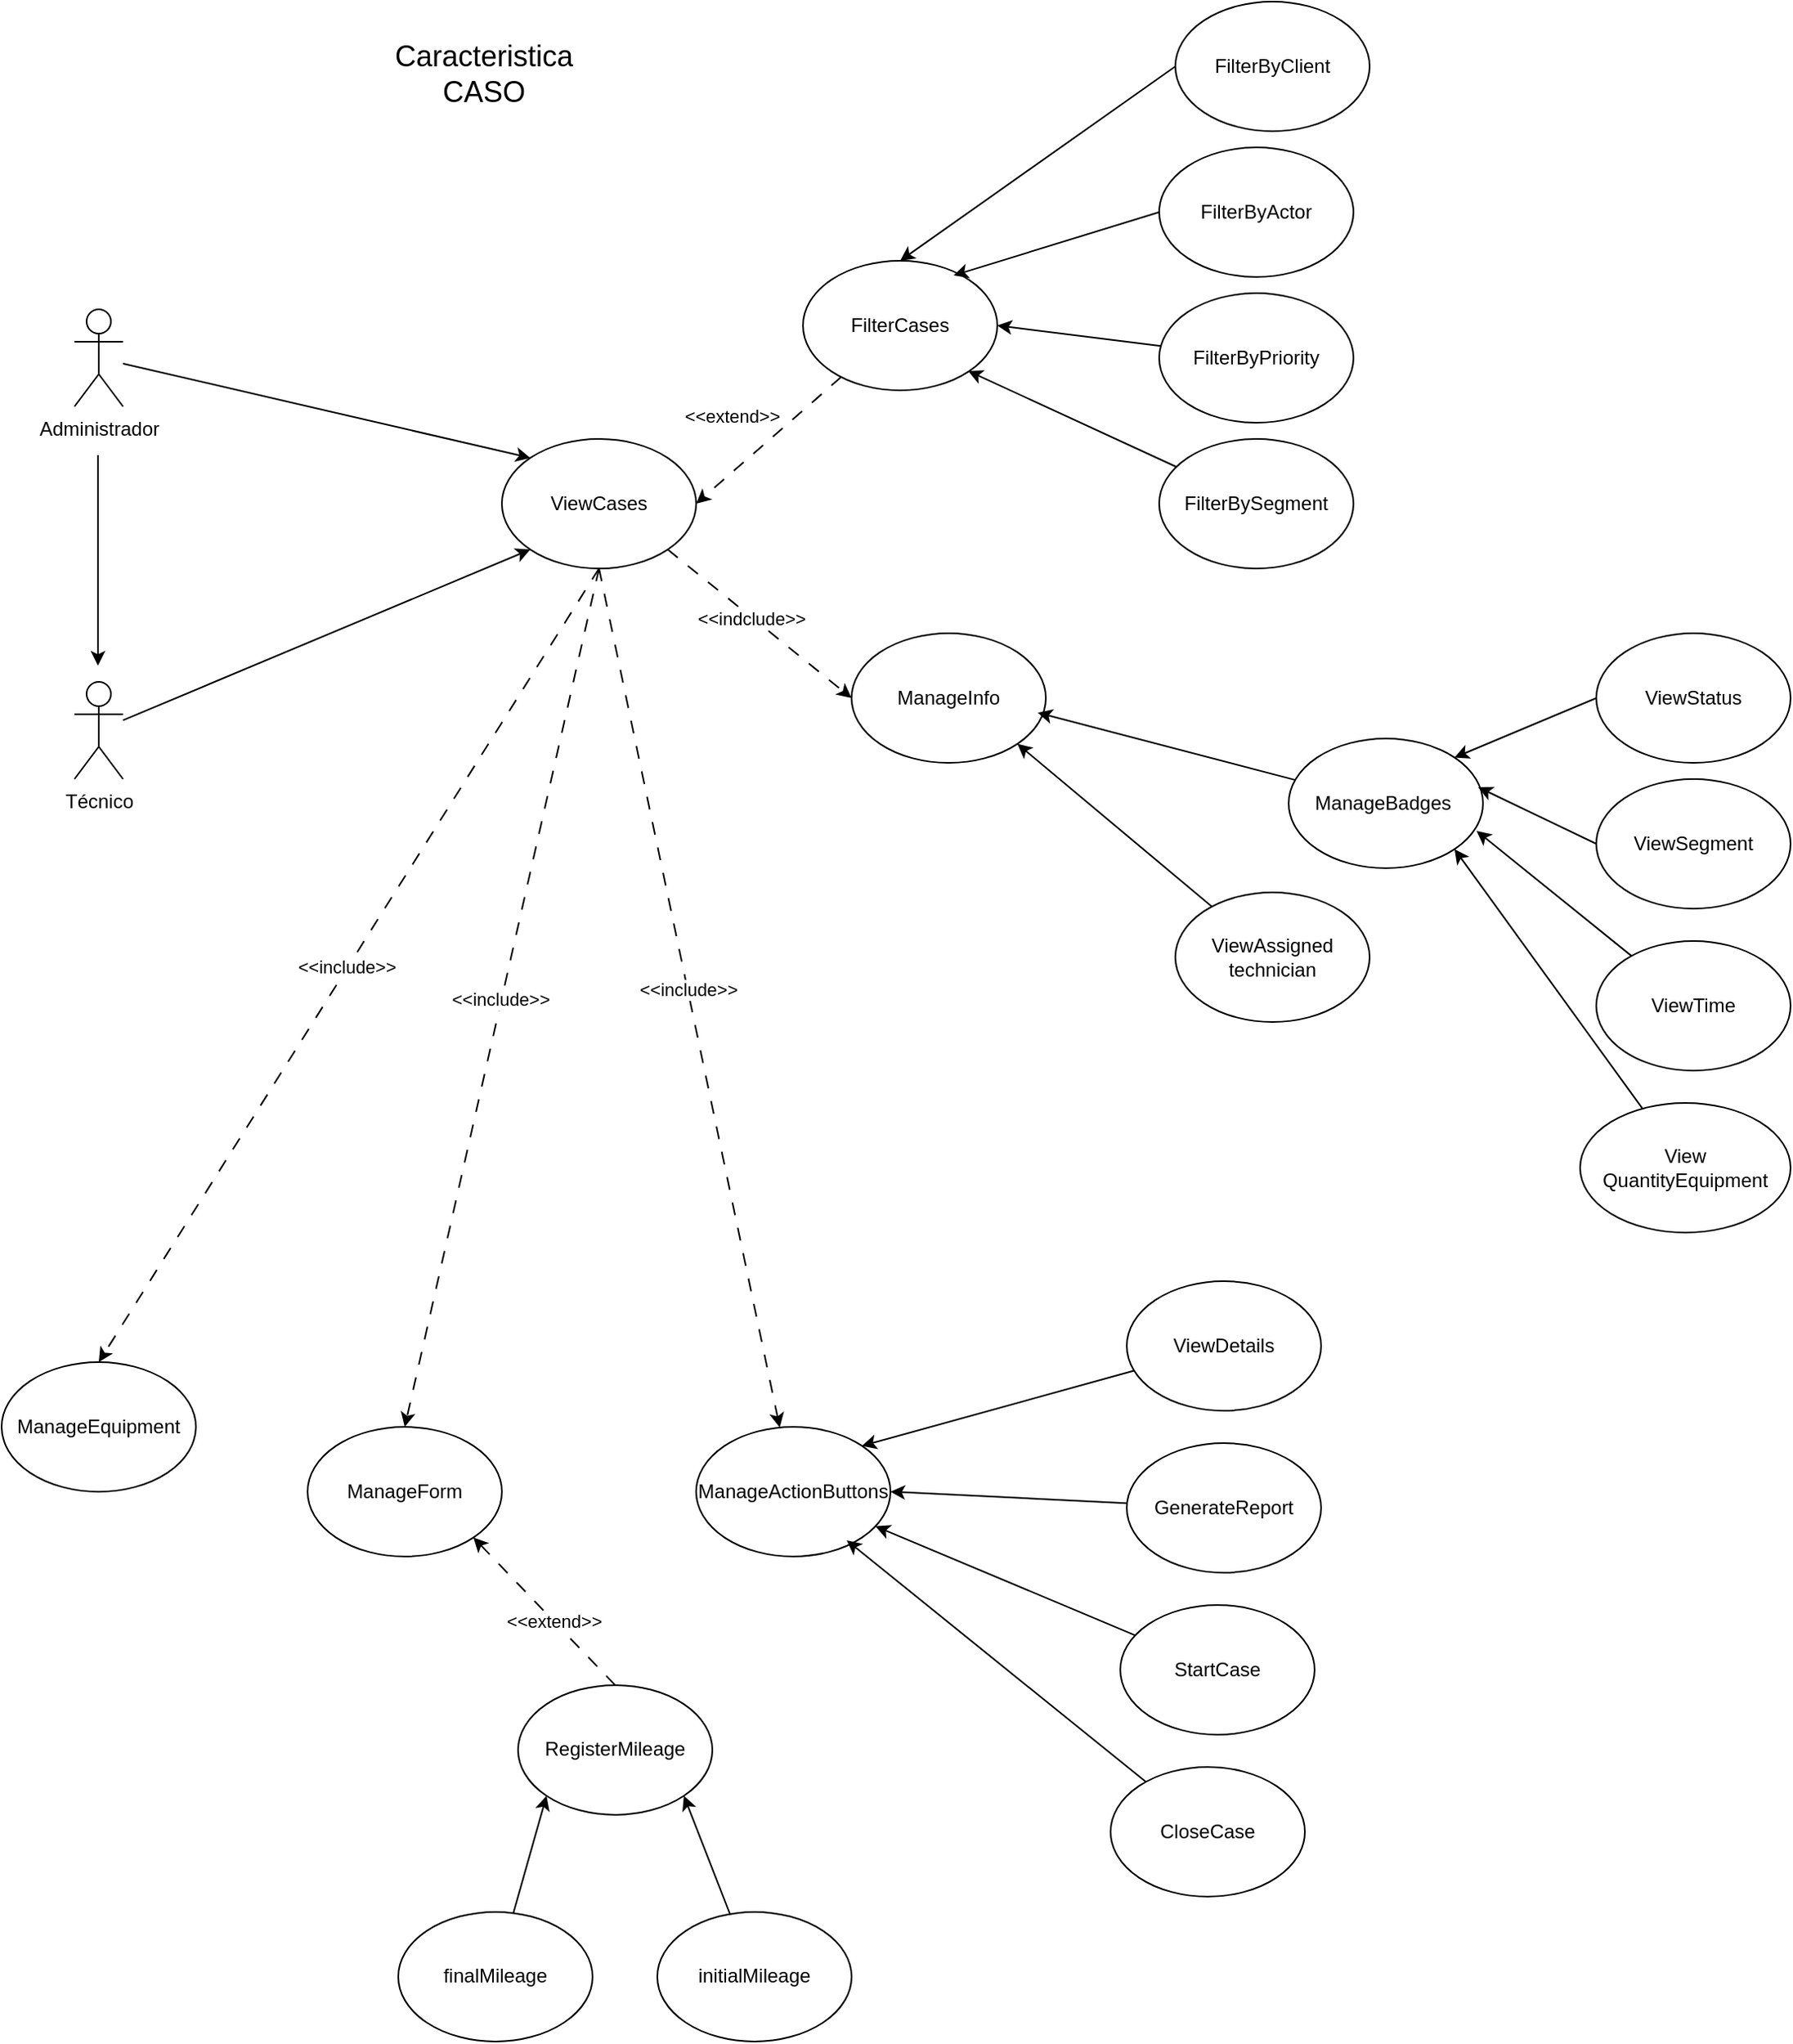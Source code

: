 <mxfile version="28.1.0">
  <diagram name="Página-1" id="58KHKjolmZH9Jl-Zs60m">
    <mxGraphModel dx="1426" dy="777" grid="1" gridSize="10" guides="1" tooltips="1" connect="1" arrows="1" fold="1" page="1" pageScale="1" pageWidth="827" pageHeight="1169" math="0" shadow="0">
      <root>
        <mxCell id="0" />
        <mxCell id="1" parent="0" />
        <mxCell id="pejVzQ1x4Z5_xWOsWl8--1" style="rounded=0;orthogonalLoop=1;jettySize=auto;html=1;entryX=0;entryY=1;entryDx=0;entryDy=0;" parent="1" source="pejVzQ1x4Z5_xWOsWl8--2" target="pejVzQ1x4Z5_xWOsWl8--5" edge="1">
          <mxGeometry relative="1" as="geometry" />
        </mxCell>
        <mxCell id="pejVzQ1x4Z5_xWOsWl8--2" value="Técnico" style="shape=umlActor;verticalLabelPosition=bottom;verticalAlign=top;html=1;outlineConnect=0;" parent="1" vertex="1">
          <mxGeometry x="170" y="480" width="30" height="60" as="geometry" />
        </mxCell>
        <mxCell id="pejVzQ1x4Z5_xWOsWl8--3" style="rounded=0;orthogonalLoop=1;jettySize=auto;html=1;entryX=0;entryY=0;entryDx=0;entryDy=0;" parent="1" source="pejVzQ1x4Z5_xWOsWl8--4" target="pejVzQ1x4Z5_xWOsWl8--5" edge="1">
          <mxGeometry relative="1" as="geometry" />
        </mxCell>
        <mxCell id="pejVzQ1x4Z5_xWOsWl8--4" value="Administrador" style="shape=umlActor;verticalLabelPosition=bottom;verticalAlign=top;html=1;outlineConnect=0;" parent="1" vertex="1">
          <mxGeometry x="170" y="250" width="30" height="60" as="geometry" />
        </mxCell>
        <mxCell id="VtQMLGaZWS-4TdvGDht8-14" style="rounded=0;orthogonalLoop=1;jettySize=auto;html=1;exitX=1;exitY=1;exitDx=0;exitDy=0;entryX=0;entryY=0.5;entryDx=0;entryDy=0;dashed=1;dashPattern=8 8;" parent="1" source="pejVzQ1x4Z5_xWOsWl8--5" target="a221Flo-CQe9ytXhki4E-28" edge="1">
          <mxGeometry relative="1" as="geometry" />
        </mxCell>
        <mxCell id="VtQMLGaZWS-4TdvGDht8-15" value="&amp;lt;&amp;lt;indclude&amp;gt;&amp;gt;" style="edgeLabel;html=1;align=center;verticalAlign=middle;resizable=0;points=[];" parent="VtQMLGaZWS-4TdvGDht8-14" vertex="1" connectable="0">
          <mxGeometry x="-0.08" y="-1" relative="1" as="geometry">
            <mxPoint as="offset" />
          </mxGeometry>
        </mxCell>
        <mxCell id="a221Flo-CQe9ytXhki4E-2" style="rounded=0;orthogonalLoop=1;jettySize=auto;html=1;exitX=0.5;exitY=1;exitDx=0;exitDy=0;dashed=1;dashPattern=8 8;" edge="1" parent="1" source="pejVzQ1x4Z5_xWOsWl8--5" target="a221Flo-CQe9ytXhki4E-1">
          <mxGeometry relative="1" as="geometry" />
        </mxCell>
        <mxCell id="a221Flo-CQe9ytXhki4E-3" value="&amp;lt;&amp;lt;include&amp;gt;&amp;gt;" style="edgeLabel;html=1;align=center;verticalAlign=middle;resizable=0;points=[];" vertex="1" connectable="0" parent="a221Flo-CQe9ytXhki4E-2">
          <mxGeometry x="-0.021" relative="1" as="geometry">
            <mxPoint as="offset" />
          </mxGeometry>
        </mxCell>
        <mxCell id="a221Flo-CQe9ytXhki4E-14" style="rounded=0;orthogonalLoop=1;jettySize=auto;html=1;exitX=0.5;exitY=1;exitDx=0;exitDy=0;entryX=0.5;entryY=0;entryDx=0;entryDy=0;dashed=1;dashPattern=8 8;" edge="1" parent="1" source="pejVzQ1x4Z5_xWOsWl8--5" target="a221Flo-CQe9ytXhki4E-13">
          <mxGeometry relative="1" as="geometry" />
        </mxCell>
        <mxCell id="a221Flo-CQe9ytXhki4E-15" value="&amp;lt;&amp;lt;include&amp;gt;&amp;gt;" style="edgeLabel;html=1;align=center;verticalAlign=middle;resizable=0;points=[];" vertex="1" connectable="0" parent="a221Flo-CQe9ytXhki4E-14">
          <mxGeometry x="0.004" y="-1" relative="1" as="geometry">
            <mxPoint as="offset" />
          </mxGeometry>
        </mxCell>
        <mxCell id="pejVzQ1x4Z5_xWOsWl8--5" value="ViewCases" style="ellipse;whiteSpace=wrap;html=1;" parent="1" vertex="1">
          <mxGeometry x="434" y="330" width="120" height="80" as="geometry" />
        </mxCell>
        <mxCell id="pejVzQ1x4Z5_xWOsWl8--6" value="" style="endArrow=none;html=1;rounded=0;startArrow=classic;startFill=1;endFill=0;" parent="1" edge="1">
          <mxGeometry width="50" height="50" relative="1" as="geometry">
            <mxPoint x="184.5" y="470" as="sourcePoint" />
            <mxPoint x="184.5" y="340" as="targetPoint" />
          </mxGeometry>
        </mxCell>
        <mxCell id="toCsDj9fuco49Wam5Kvl-1" value="&lt;font style=&quot;font-size: 18px;&quot;&gt;Caracteristica&lt;/font&gt;&lt;div&gt;&lt;font style=&quot;font-size: 18px;&quot;&gt;CASO&lt;/font&gt;&lt;/div&gt;" style="text;html=1;align=center;verticalAlign=middle;whiteSpace=wrap;rounded=0;" parent="1" vertex="1">
          <mxGeometry x="320" y="90" width="206" height="30" as="geometry" />
        </mxCell>
        <mxCell id="VtQMLGaZWS-4TdvGDht8-3" style="rounded=0;orthogonalLoop=1;jettySize=auto;html=1;entryX=1;entryY=0.5;entryDx=0;entryDy=0;dashed=1;dashPattern=8 8;" parent="1" source="VtQMLGaZWS-4TdvGDht8-2" target="pejVzQ1x4Z5_xWOsWl8--5" edge="1">
          <mxGeometry relative="1" as="geometry" />
        </mxCell>
        <mxCell id="VtQMLGaZWS-4TdvGDht8-4" value="&amp;lt;&amp;lt;extend&amp;gt;&amp;gt;" style="edgeLabel;html=1;align=center;verticalAlign=middle;resizable=0;points=[];" parent="VtQMLGaZWS-4TdvGDht8-3" vertex="1" connectable="0">
          <mxGeometry x="-0.04" y="1" relative="1" as="geometry">
            <mxPoint x="-26" y="-14" as="offset" />
          </mxGeometry>
        </mxCell>
        <mxCell id="VtQMLGaZWS-4TdvGDht8-2" value="FilterCases" style="ellipse;whiteSpace=wrap;html=1;" parent="1" vertex="1">
          <mxGeometry x="620" y="220" width="120" height="80" as="geometry" />
        </mxCell>
        <mxCell id="VtQMLGaZWS-4TdvGDht8-6" style="rounded=0;orthogonalLoop=1;jettySize=auto;html=1;entryX=0.5;entryY=0;entryDx=0;entryDy=0;exitX=0;exitY=0.5;exitDx=0;exitDy=0;" parent="1" source="VtQMLGaZWS-4TdvGDht8-5" target="VtQMLGaZWS-4TdvGDht8-2" edge="1">
          <mxGeometry relative="1" as="geometry" />
        </mxCell>
        <mxCell id="VtQMLGaZWS-4TdvGDht8-5" value="FilterByClient" style="ellipse;whiteSpace=wrap;html=1;" parent="1" vertex="1">
          <mxGeometry x="850" y="60" width="120" height="80" as="geometry" />
        </mxCell>
        <mxCell id="VtQMLGaZWS-4TdvGDht8-10" style="rounded=0;orthogonalLoop=1;jettySize=auto;html=1;entryX=0.775;entryY=0.113;entryDx=0;entryDy=0;exitX=0;exitY=0.5;exitDx=0;exitDy=0;entryPerimeter=0;" parent="1" source="VtQMLGaZWS-4TdvGDht8-7" target="VtQMLGaZWS-4TdvGDht8-2" edge="1">
          <mxGeometry relative="1" as="geometry" />
        </mxCell>
        <mxCell id="VtQMLGaZWS-4TdvGDht8-7" value="FilterByActor" style="ellipse;whiteSpace=wrap;html=1;" parent="1" vertex="1">
          <mxGeometry x="840" y="150" width="120" height="80" as="geometry" />
        </mxCell>
        <mxCell id="VtQMLGaZWS-4TdvGDht8-11" style="rounded=0;orthogonalLoop=1;jettySize=auto;html=1;entryX=1;entryY=0.5;entryDx=0;entryDy=0;" parent="1" source="VtQMLGaZWS-4TdvGDht8-8" target="VtQMLGaZWS-4TdvGDht8-2" edge="1">
          <mxGeometry relative="1" as="geometry" />
        </mxCell>
        <mxCell id="VtQMLGaZWS-4TdvGDht8-8" value="FilterByPriority" style="ellipse;whiteSpace=wrap;html=1;" parent="1" vertex="1">
          <mxGeometry x="840" y="240" width="120" height="80" as="geometry" />
        </mxCell>
        <mxCell id="VtQMLGaZWS-4TdvGDht8-12" style="rounded=0;orthogonalLoop=1;jettySize=auto;html=1;" parent="1" source="VtQMLGaZWS-4TdvGDht8-9" edge="1">
          <mxGeometry relative="1" as="geometry">
            <mxPoint x="722" y="288" as="targetPoint" />
          </mxGeometry>
        </mxCell>
        <mxCell id="VtQMLGaZWS-4TdvGDht8-9" value="FilterBySegment" style="ellipse;whiteSpace=wrap;html=1;" parent="1" vertex="1">
          <mxGeometry x="840" y="330" width="120" height="80" as="geometry" />
        </mxCell>
        <mxCell id="VtQMLGaZWS-4TdvGDht8-13" value="ManageBadges&amp;nbsp;" style="ellipse;whiteSpace=wrap;html=1;" parent="1" vertex="1">
          <mxGeometry x="920" y="515" width="120" height="80" as="geometry" />
        </mxCell>
        <mxCell id="VtQMLGaZWS-4TdvGDht8-17" style="rounded=0;orthogonalLoop=1;jettySize=auto;html=1;exitX=0;exitY=0.5;exitDx=0;exitDy=0;entryX=1;entryY=0;entryDx=0;entryDy=0;" parent="1" source="VtQMLGaZWS-4TdvGDht8-16" target="VtQMLGaZWS-4TdvGDht8-13" edge="1">
          <mxGeometry relative="1" as="geometry" />
        </mxCell>
        <mxCell id="VtQMLGaZWS-4TdvGDht8-16" value="ViewStatus" style="ellipse;whiteSpace=wrap;html=1;" parent="1" vertex="1">
          <mxGeometry x="1110" y="450" width="120" height="80" as="geometry" />
        </mxCell>
        <mxCell id="VtQMLGaZWS-4TdvGDht8-18" style="rounded=0;orthogonalLoop=1;jettySize=auto;html=1;exitX=0;exitY=0.5;exitDx=0;exitDy=0;entryX=0.975;entryY=0.375;entryDx=0;entryDy=0;entryPerimeter=0;" parent="1" source="VtQMLGaZWS-4TdvGDht8-19" target="VtQMLGaZWS-4TdvGDht8-13" edge="1">
          <mxGeometry relative="1" as="geometry">
            <mxPoint x="1040" y="617" as="targetPoint" />
          </mxGeometry>
        </mxCell>
        <mxCell id="VtQMLGaZWS-4TdvGDht8-19" value="ViewSegment" style="ellipse;whiteSpace=wrap;html=1;" parent="1" vertex="1">
          <mxGeometry x="1110" y="540" width="120" height="80" as="geometry" />
        </mxCell>
        <mxCell id="VtQMLGaZWS-4TdvGDht8-21" style="rounded=0;orthogonalLoop=1;jettySize=auto;html=1;entryX=0.967;entryY=0.713;entryDx=0;entryDy=0;entryPerimeter=0;" parent="1" source="VtQMLGaZWS-4TdvGDht8-20" target="VtQMLGaZWS-4TdvGDht8-13" edge="1">
          <mxGeometry relative="1" as="geometry" />
        </mxCell>
        <mxCell id="VtQMLGaZWS-4TdvGDht8-20" value="ViewTime" style="ellipse;whiteSpace=wrap;html=1;" parent="1" vertex="1">
          <mxGeometry x="1110" y="640" width="120" height="80" as="geometry" />
        </mxCell>
        <mxCell id="VtQMLGaZWS-4TdvGDht8-23" style="rounded=0;orthogonalLoop=1;jettySize=auto;html=1;entryX=1;entryY=1;entryDx=0;entryDy=0;" parent="1" source="VtQMLGaZWS-4TdvGDht8-24" target="VtQMLGaZWS-4TdvGDht8-13" edge="1">
          <mxGeometry relative="1" as="geometry">
            <mxPoint x="1022" y="670" as="targetPoint" />
          </mxGeometry>
        </mxCell>
        <mxCell id="VtQMLGaZWS-4TdvGDht8-24" value="View&lt;div&gt;QuantityEquipment&lt;/div&gt;" style="ellipse;whiteSpace=wrap;html=1;" parent="1" vertex="1">
          <mxGeometry x="1100" y="740" width="130" height="80" as="geometry" />
        </mxCell>
        <mxCell id="a221Flo-CQe9ytXhki4E-1" value="ManageActionButtons" style="ellipse;whiteSpace=wrap;html=1;" vertex="1" parent="1">
          <mxGeometry x="554" y="940" width="120" height="80" as="geometry" />
        </mxCell>
        <mxCell id="a221Flo-CQe9ytXhki4E-5" style="rounded=0;orthogonalLoop=1;jettySize=auto;html=1;entryX=1;entryY=0;entryDx=0;entryDy=0;" edge="1" parent="1" source="a221Flo-CQe9ytXhki4E-4" target="a221Flo-CQe9ytXhki4E-1">
          <mxGeometry relative="1" as="geometry" />
        </mxCell>
        <mxCell id="a221Flo-CQe9ytXhki4E-4" value="ViewDetails" style="ellipse;whiteSpace=wrap;html=1;" vertex="1" parent="1">
          <mxGeometry x="820" y="850" width="120" height="80" as="geometry" />
        </mxCell>
        <mxCell id="a221Flo-CQe9ytXhki4E-6" style="rounded=0;orthogonalLoop=1;jettySize=auto;html=1;entryX=1;entryY=0.5;entryDx=0;entryDy=0;" edge="1" parent="1" source="a221Flo-CQe9ytXhki4E-7" target="a221Flo-CQe9ytXhki4E-1">
          <mxGeometry relative="1" as="geometry">
            <mxPoint x="656" y="1052" as="targetPoint" />
          </mxGeometry>
        </mxCell>
        <mxCell id="a221Flo-CQe9ytXhki4E-7" value="GenerateReport" style="ellipse;whiteSpace=wrap;html=1;" vertex="1" parent="1">
          <mxGeometry x="820" y="950" width="120" height="80" as="geometry" />
        </mxCell>
        <mxCell id="a221Flo-CQe9ytXhki4E-9" style="rounded=0;orthogonalLoop=1;jettySize=auto;html=1;" edge="1" parent="1" source="a221Flo-CQe9ytXhki4E-10" target="a221Flo-CQe9ytXhki4E-1">
          <mxGeometry relative="1" as="geometry">
            <mxPoint x="670" y="1050" as="targetPoint" />
          </mxGeometry>
        </mxCell>
        <mxCell id="a221Flo-CQe9ytXhki4E-10" value="StartCase" style="ellipse;whiteSpace=wrap;html=1;" vertex="1" parent="1">
          <mxGeometry x="816" y="1050" width="120" height="80" as="geometry" />
        </mxCell>
        <mxCell id="a221Flo-CQe9ytXhki4E-11" style="rounded=0;orthogonalLoop=1;jettySize=auto;html=1;entryX=0.775;entryY=0.875;entryDx=0;entryDy=0;entryPerimeter=0;" edge="1" parent="1" source="a221Flo-CQe9ytXhki4E-12" target="a221Flo-CQe9ytXhki4E-1">
          <mxGeometry relative="1" as="geometry">
            <mxPoint x="1010" y="1100" as="targetPoint" />
          </mxGeometry>
        </mxCell>
        <mxCell id="a221Flo-CQe9ytXhki4E-12" value="CloseCase" style="ellipse;whiteSpace=wrap;html=1;" vertex="1" parent="1">
          <mxGeometry x="810" y="1150" width="120" height="80" as="geometry" />
        </mxCell>
        <mxCell id="a221Flo-CQe9ytXhki4E-13" value="ManageForm" style="ellipse;whiteSpace=wrap;html=1;" vertex="1" parent="1">
          <mxGeometry x="314" y="940" width="120" height="80" as="geometry" />
        </mxCell>
        <mxCell id="a221Flo-CQe9ytXhki4E-18" style="rounded=0;orthogonalLoop=1;jettySize=auto;html=1;exitX=0.5;exitY=0;exitDx=0;exitDy=0;entryX=1;entryY=1;entryDx=0;entryDy=0;dashed=1;dashPattern=8 8;" edge="1" parent="1" source="a221Flo-CQe9ytXhki4E-16" target="a221Flo-CQe9ytXhki4E-13">
          <mxGeometry relative="1" as="geometry" />
        </mxCell>
        <mxCell id="a221Flo-CQe9ytXhki4E-19" value="&amp;lt;&amp;lt;extend&amp;gt;&amp;gt;" style="edgeLabel;html=1;align=center;verticalAlign=middle;resizable=0;points=[];" vertex="1" connectable="0" parent="a221Flo-CQe9ytXhki4E-18">
          <mxGeometry x="-0.13" relative="1" as="geometry">
            <mxPoint as="offset" />
          </mxGeometry>
        </mxCell>
        <mxCell id="a221Flo-CQe9ytXhki4E-16" value="RegisterMileage" style="ellipse;whiteSpace=wrap;html=1;" vertex="1" parent="1">
          <mxGeometry x="444" y="1099.46" width="120" height="80" as="geometry" />
        </mxCell>
        <mxCell id="a221Flo-CQe9ytXhki4E-22" style="rounded=0;orthogonalLoop=1;jettySize=auto;html=1;entryX=1;entryY=1;entryDx=0;entryDy=0;" edge="1" parent="1" source="a221Flo-CQe9ytXhki4E-20" target="a221Flo-CQe9ytXhki4E-16">
          <mxGeometry relative="1" as="geometry" />
        </mxCell>
        <mxCell id="a221Flo-CQe9ytXhki4E-20" value="initialMileage" style="ellipse;whiteSpace=wrap;html=1;" vertex="1" parent="1">
          <mxGeometry x="530" y="1239.46" width="120" height="80" as="geometry" />
        </mxCell>
        <mxCell id="a221Flo-CQe9ytXhki4E-24" style="rounded=0;orthogonalLoop=1;jettySize=auto;html=1;entryX=0;entryY=1;entryDx=0;entryDy=0;" edge="1" parent="1" source="a221Flo-CQe9ytXhki4E-23" target="a221Flo-CQe9ytXhki4E-16">
          <mxGeometry relative="1" as="geometry" />
        </mxCell>
        <mxCell id="a221Flo-CQe9ytXhki4E-23" value="finalMileage" style="ellipse;whiteSpace=wrap;html=1;" vertex="1" parent="1">
          <mxGeometry x="370" y="1239.46" width="120" height="80" as="geometry" />
        </mxCell>
        <mxCell id="a221Flo-CQe9ytXhki4E-25" value="ManageEquipment" style="ellipse;whiteSpace=wrap;html=1;" vertex="1" parent="1">
          <mxGeometry x="125" y="900" width="120" height="80" as="geometry" />
        </mxCell>
        <mxCell id="a221Flo-CQe9ytXhki4E-26" style="rounded=0;orthogonalLoop=1;jettySize=auto;html=1;exitX=0.5;exitY=1;exitDx=0;exitDy=0;entryX=0.5;entryY=0;entryDx=0;entryDy=0;dashed=1;dashPattern=8 8;" edge="1" parent="1" source="pejVzQ1x4Z5_xWOsWl8--5" target="a221Flo-CQe9ytXhki4E-25">
          <mxGeometry relative="1" as="geometry">
            <mxPoint x="570" y="840" as="sourcePoint" />
            <mxPoint x="450" y="1370" as="targetPoint" />
          </mxGeometry>
        </mxCell>
        <mxCell id="a221Flo-CQe9ytXhki4E-27" value="&amp;lt;&amp;lt;include&amp;gt;&amp;gt;" style="edgeLabel;html=1;align=center;verticalAlign=middle;resizable=0;points=[];" vertex="1" connectable="0" parent="a221Flo-CQe9ytXhki4E-26">
          <mxGeometry x="0.004" y="-1" relative="1" as="geometry">
            <mxPoint as="offset" />
          </mxGeometry>
        </mxCell>
        <mxCell id="a221Flo-CQe9ytXhki4E-28" value="ManageInfo" style="ellipse;whiteSpace=wrap;html=1;" vertex="1" parent="1">
          <mxGeometry x="650" y="450" width="120" height="80" as="geometry" />
        </mxCell>
        <mxCell id="a221Flo-CQe9ytXhki4E-38" style="rounded=0;orthogonalLoop=1;jettySize=auto;html=1;entryX=1;entryY=1;entryDx=0;entryDy=0;" edge="1" parent="1" source="a221Flo-CQe9ytXhki4E-32" target="a221Flo-CQe9ytXhki4E-28">
          <mxGeometry relative="1" as="geometry" />
        </mxCell>
        <mxCell id="a221Flo-CQe9ytXhki4E-32" value="ViewAssigned technician" style="ellipse;whiteSpace=wrap;html=1;" vertex="1" parent="1">
          <mxGeometry x="850" y="610" width="120" height="80" as="geometry" />
        </mxCell>
        <mxCell id="a221Flo-CQe9ytXhki4E-36" style="rounded=0;orthogonalLoop=1;jettySize=auto;html=1;entryX=0.958;entryY=0.613;entryDx=0;entryDy=0;entryPerimeter=0;" edge="1" parent="1" source="VtQMLGaZWS-4TdvGDht8-13" target="a221Flo-CQe9ytXhki4E-28">
          <mxGeometry relative="1" as="geometry" />
        </mxCell>
      </root>
    </mxGraphModel>
  </diagram>
</mxfile>

